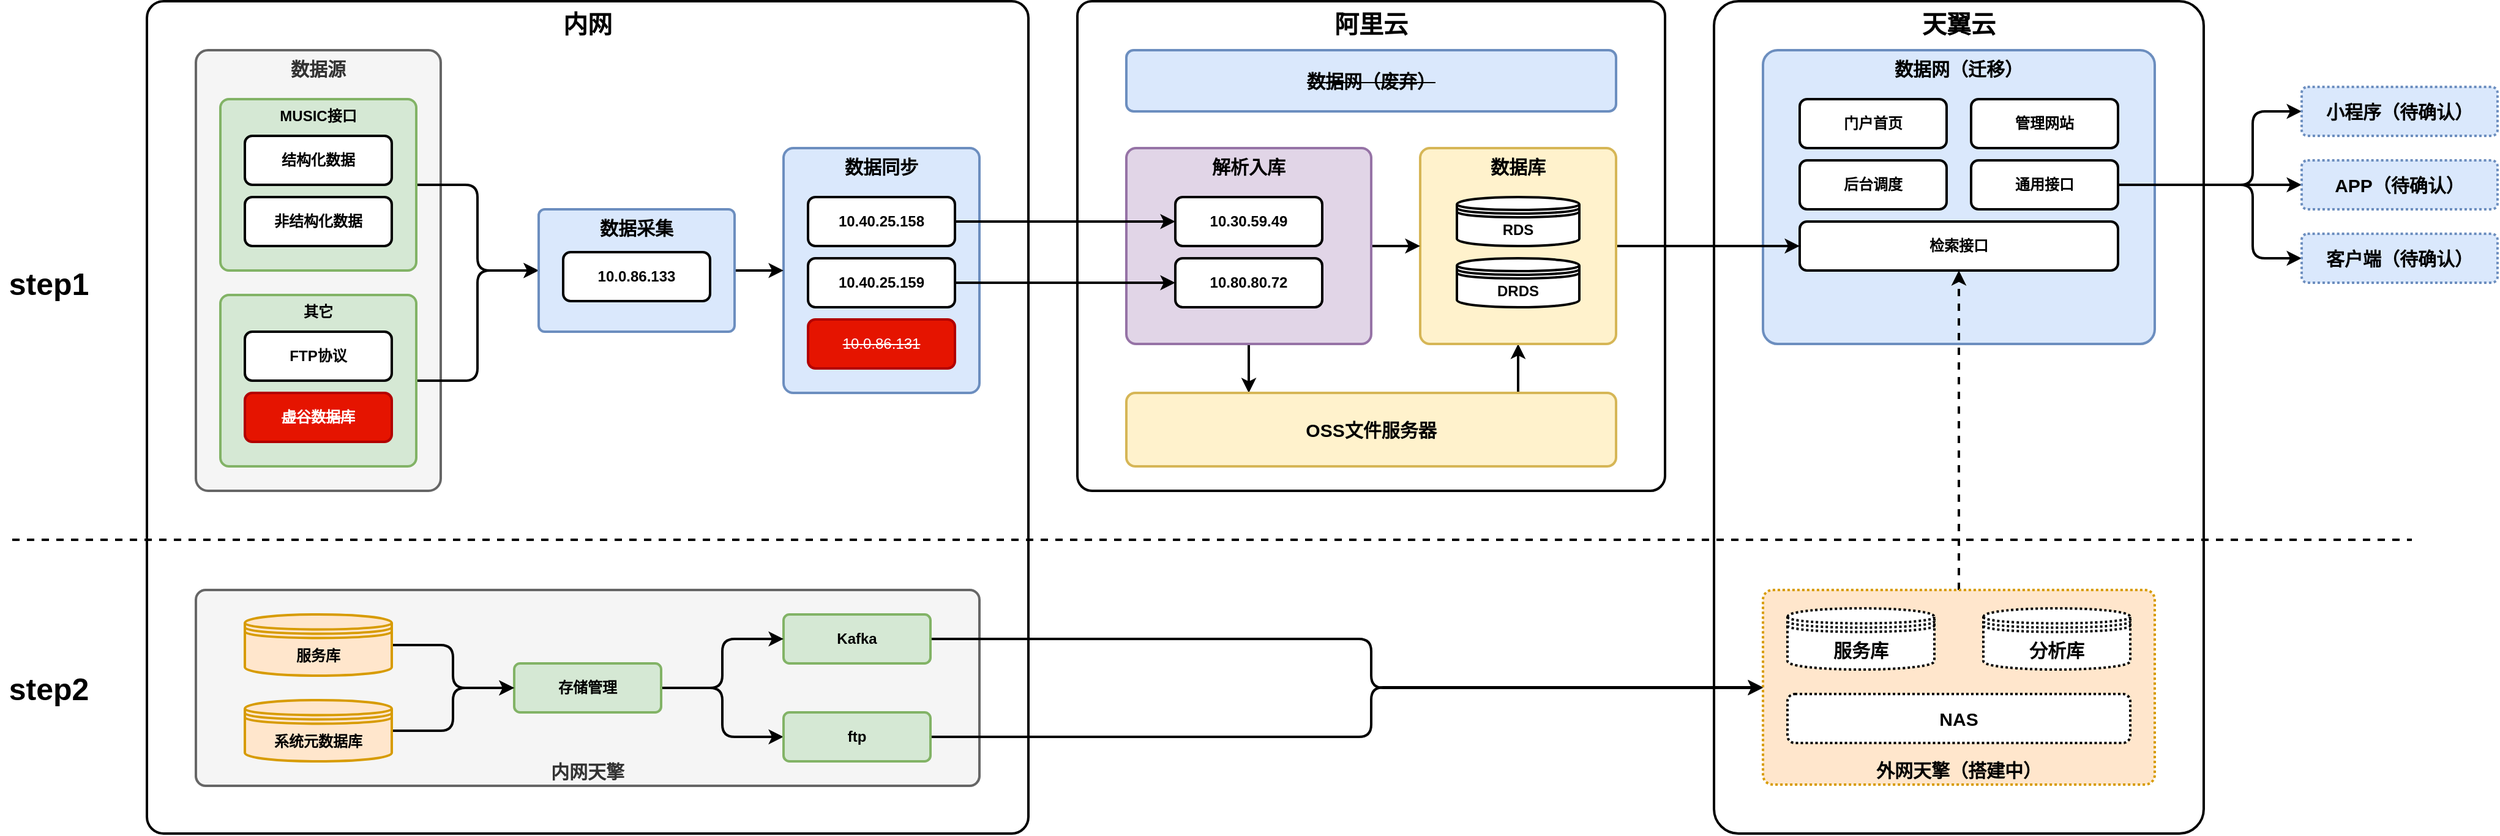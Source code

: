 <mxfile version="20.8.16" type="device"><diagram name="数据同步" id="z5IzpOUgO4CKzjh-HqYA"><mxGraphModel dx="4037" dy="2544" grid="1" gridSize="10" guides="1" tooltips="1" connect="1" arrows="1" fold="1" page="1" pageScale="1" pageWidth="827" pageHeight="1169" math="0" shadow="0"><root><mxCell id="0"/><mxCell id="1" parent="0"/><mxCell id="c9pMXWKw1Ru_UzASel5J-76" value="内网" style="rounded=1;whiteSpace=wrap;html=1;shadow=0;sketch=0;strokeWidth=2;fillColor=none;verticalAlign=top;fontStyle=1;arcSize=2;fontSize=20;" vertex="1" parent="1"><mxGeometry x="-920" width="720" height="680" as="geometry"/></mxCell><mxCell id="c9pMXWKw1Ru_UzASel5J-70" value="阿里云" style="rounded=1;whiteSpace=wrap;html=1;shadow=0;sketch=0;strokeWidth=2;fillColor=none;verticalAlign=top;fontStyle=1;arcSize=3;fontSize=20;" vertex="1" parent="1"><mxGeometry x="-160" width="480" height="400" as="geometry"/></mxCell><mxCell id="c9pMXWKw1Ru_UzASel5J-86" value="内网天擎" style="rounded=1;whiteSpace=wrap;html=1;fillColor=#f5f5f5;imageHeight=24;arcSize=5;verticalAlign=bottom;strokeColor=#666666;fontColor=#333333;strokeWidth=2;fontStyle=1;fontSize=15;" vertex="1" parent="1"><mxGeometry x="-880" y="481" width="640" height="160" as="geometry"/></mxCell><mxCell id="c9pMXWKw1Ru_UzASel5J-71" value="天翼云" style="rounded=1;whiteSpace=wrap;html=1;shadow=0;sketch=0;strokeWidth=2;fillColor=none;verticalAlign=top;fontStyle=1;arcSize=5;fontSize=20;" vertex="1" parent="1"><mxGeometry x="360" width="400" height="680" as="geometry"/></mxCell><mxCell id="c9pMXWKw1Ru_UzASel5J-9" value="数据源" style="rounded=1;whiteSpace=wrap;html=1;fillColor=#f5f5f5;imageHeight=24;arcSize=5;verticalAlign=top;strokeColor=#666666;fontColor=#333333;strokeWidth=2;fontStyle=1;fontSize=15;" vertex="1" parent="1"><mxGeometry x="-880" y="40" width="200" height="360" as="geometry"/></mxCell><mxCell id="c9pMXWKw1Ru_UzASel5J-154" style="edgeStyle=orthogonalEdgeStyle;rounded=1;sketch=0;orthogonalLoop=1;jettySize=auto;html=1;shadow=0;strokeWidth=2;fontSize=15;startArrow=none;startFill=0;endArrow=classic;endFill=1;" edge="1" parent="1" source="c9pMXWKw1Ru_UzASel5J-3" target="c9pMXWKw1Ru_UzASel5J-31"><mxGeometry relative="1" as="geometry"/></mxCell><mxCell id="c9pMXWKw1Ru_UzASel5J-3" value="MUSIC接口" style="rounded=1;whiteSpace=wrap;html=1;fillColor=#d5e8d4;imageHeight=24;arcSize=5;verticalAlign=top;strokeColor=#82b366;strokeWidth=2;fontStyle=1" vertex="1" parent="1"><mxGeometry x="-860" y="80" width="160" height="140" as="geometry"/></mxCell><mxCell id="c9pMXWKw1Ru_UzASel5J-1" value="结构化数据" style="rounded=1;whiteSpace=wrap;html=1;strokeWidth=2;fontStyle=1" vertex="1" parent="1"><mxGeometry x="-840" y="110" width="120" height="40" as="geometry"/></mxCell><mxCell id="c9pMXWKw1Ru_UzASel5J-2" value="非结构化数据" style="rounded=1;whiteSpace=wrap;html=1;strokeWidth=2;fontStyle=1" vertex="1" parent="1"><mxGeometry x="-840" y="160" width="120" height="40" as="geometry"/></mxCell><mxCell id="c9pMXWKw1Ru_UzASel5J-155" style="edgeStyle=orthogonalEdgeStyle;rounded=1;sketch=0;orthogonalLoop=1;jettySize=auto;html=1;entryX=0;entryY=0.5;entryDx=0;entryDy=0;shadow=0;strokeWidth=2;fontSize=15;startArrow=none;startFill=0;endArrow=classic;endFill=1;" edge="1" parent="1" source="c9pMXWKw1Ru_UzASel5J-4" target="c9pMXWKw1Ru_UzASel5J-31"><mxGeometry relative="1" as="geometry"/></mxCell><mxCell id="c9pMXWKw1Ru_UzASel5J-4" value="其它" style="rounded=1;whiteSpace=wrap;html=1;fillColor=#d5e8d4;imageHeight=24;arcSize=5;verticalAlign=top;strokeColor=#82b366;strokeWidth=2;fontStyle=1" vertex="1" parent="1"><mxGeometry x="-860" y="240" width="160" height="140" as="geometry"/></mxCell><mxCell id="c9pMXWKw1Ru_UzASel5J-5" value="FTP协议" style="rounded=1;whiteSpace=wrap;html=1;strokeWidth=2;fontStyle=1" vertex="1" parent="1"><mxGeometry x="-840" y="270" width="120" height="40" as="geometry"/></mxCell><mxCell id="c9pMXWKw1Ru_UzASel5J-6" value="数据同步" style="rounded=1;whiteSpace=wrap;html=1;fillColor=#dae8fc;imageHeight=24;arcSize=5;verticalAlign=top;strokeColor=#6c8ebf;strokeWidth=2;fontStyle=1;fontSize=15;" vertex="1" parent="1"><mxGeometry x="-400" y="120" width="160" height="200" as="geometry"/></mxCell><mxCell id="c9pMXWKw1Ru_UzASel5J-10" value="10.40.25.158" style="rounded=1;whiteSpace=wrap;html=1;strokeWidth=2;fontStyle=1" vertex="1" parent="1"><mxGeometry x="-380" y="160" width="120" height="40" as="geometry"/></mxCell><mxCell id="c9pMXWKw1Ru_UzASel5J-11" value="&lt;strike&gt;虚谷数据库&lt;/strike&gt;" style="rounded=1;whiteSpace=wrap;html=1;strokeWidth=2;fillColor=#e51400;fontColor=#ffffff;strokeColor=#B20000;fontStyle=1" vertex="1" parent="1"><mxGeometry x="-840" y="320" width="120" height="40" as="geometry"/></mxCell><mxCell id="c9pMXWKw1Ru_UzASel5J-13" value="&lt;strike&gt;10.0.86.131&lt;/strike&gt;" style="rounded=1;whiteSpace=wrap;html=1;strokeWidth=2;fillColor=#e51400;fontColor=#ffffff;strokeColor=#B20000;" vertex="1" parent="1"><mxGeometry x="-380" y="260" width="120" height="40" as="geometry"/></mxCell><mxCell id="c9pMXWKw1Ru_UzASel5J-156" style="edgeStyle=orthogonalEdgeStyle;rounded=1;sketch=0;orthogonalLoop=1;jettySize=auto;html=1;shadow=0;strokeWidth=2;fontSize=15;startArrow=none;startFill=0;endArrow=classic;endFill=1;" edge="1" parent="1" source="c9pMXWKw1Ru_UzASel5J-31" target="c9pMXWKw1Ru_UzASel5J-6"><mxGeometry relative="1" as="geometry"/></mxCell><mxCell id="c9pMXWKw1Ru_UzASel5J-31" value="数据采集" style="rounded=1;whiteSpace=wrap;html=1;fillColor=#dae8fc;imageHeight=24;arcSize=5;verticalAlign=top;strokeColor=#6c8ebf;strokeWidth=2;fontStyle=1;fontSize=15;" vertex="1" parent="1"><mxGeometry x="-600" y="170" width="160" height="100" as="geometry"/></mxCell><mxCell id="c9pMXWKw1Ru_UzASel5J-33" value="10.0.86.133" style="rounded=1;whiteSpace=wrap;html=1;strokeWidth=2;fontStyle=1" vertex="1" parent="1"><mxGeometry x="-580" y="205" width="120" height="40" as="geometry"/></mxCell><mxCell id="c9pMXWKw1Ru_UzASel5J-48" value="数据网（迁移）" style="rounded=1;whiteSpace=wrap;html=1;fillColor=#dae8fc;imageHeight=24;arcSize=5;verticalAlign=top;strokeColor=#6c8ebf;strokeWidth=2;fontStyle=1;fontSize=15;" vertex="1" parent="1"><mxGeometry x="400" y="40" width="320" height="240" as="geometry"/></mxCell><mxCell id="c9pMXWKw1Ru_UzASel5J-55" value="门户首页" style="rounded=1;whiteSpace=wrap;html=1;strokeWidth=2;flipV=0;fontStyle=1" vertex="1" parent="1"><mxGeometry x="430" y="80" width="120" height="40" as="geometry"/></mxCell><mxCell id="c9pMXWKw1Ru_UzASel5J-56" value="管理网站" style="rounded=1;whiteSpace=wrap;html=1;strokeWidth=2;flipV=0;fontStyle=1" vertex="1" parent="1"><mxGeometry x="570" y="80" width="120" height="40" as="geometry"/></mxCell><mxCell id="c9pMXWKw1Ru_UzASel5J-57" value="检索接口" style="rounded=1;whiteSpace=wrap;html=1;strokeWidth=2;flipV=0;fontStyle=1" vertex="1" parent="1"><mxGeometry x="430" y="180" width="260" height="40" as="geometry"/></mxCell><mxCell id="c9pMXWKw1Ru_UzASel5J-58" value="后台调度" style="rounded=1;whiteSpace=wrap;html=1;strokeWidth=2;flipV=0;fontStyle=1" vertex="1" parent="1"><mxGeometry x="430" y="130" width="120" height="40" as="geometry"/></mxCell><mxCell id="c9pMXWKw1Ru_UzASel5J-135" style="edgeStyle=orthogonalEdgeStyle;rounded=1;sketch=0;orthogonalLoop=1;jettySize=auto;html=1;entryX=0;entryY=0.5;entryDx=0;entryDy=0;shadow=0;strokeWidth=2;fontSize=25;endArrow=classic;endFill=1;" edge="1" parent="1" target="c9pMXWKw1Ru_UzASel5J-61"><mxGeometry relative="1" as="geometry"><mxPoint x="690" y="150" as="sourcePoint"/><Array as="points"><mxPoint x="800" y="150"/><mxPoint x="800" y="90"/></Array></mxGeometry></mxCell><mxCell id="c9pMXWKw1Ru_UzASel5J-136" style="edgeStyle=orthogonalEdgeStyle;rounded=1;sketch=0;orthogonalLoop=1;jettySize=auto;html=1;shadow=0;strokeWidth=2;fontSize=25;endArrow=classic;endFill=1;exitX=1;exitY=0.5;exitDx=0;exitDy=0;" edge="1" parent="1" source="c9pMXWKw1Ru_UzASel5J-59" target="c9pMXWKw1Ru_UzASel5J-62"><mxGeometry relative="1" as="geometry"><mxPoint x="690" y="140" as="sourcePoint"/><Array as="points"/></mxGeometry></mxCell><mxCell id="c9pMXWKw1Ru_UzASel5J-137" style="edgeStyle=orthogonalEdgeStyle;rounded=1;sketch=0;orthogonalLoop=1;jettySize=auto;html=1;entryX=0;entryY=0.5;entryDx=0;entryDy=0;shadow=0;strokeWidth=2;fontSize=25;endArrow=classic;endFill=1;" edge="1" parent="1" target="c9pMXWKw1Ru_UzASel5J-63"><mxGeometry relative="1" as="geometry"><mxPoint x="690" y="150" as="sourcePoint"/><Array as="points"><mxPoint x="800" y="150"/><mxPoint x="800" y="210"/></Array></mxGeometry></mxCell><mxCell id="c9pMXWKw1Ru_UzASel5J-59" value="通用接口" style="rounded=1;whiteSpace=wrap;html=1;strokeWidth=2;flipV=0;fontStyle=1" vertex="1" parent="1"><mxGeometry x="570" y="130" width="120" height="40" as="geometry"/></mxCell><mxCell id="c9pMXWKw1Ru_UzASel5J-61" value="小程序（待确认）" style="rounded=1;whiteSpace=wrap;html=1;fillColor=#dae8fc;imageHeight=24;arcSize=12;verticalAlign=middle;strokeColor=#6c8ebf;strokeWidth=2;fontStyle=1;dashed=1;fontSize=15;dashPattern=1 1;" vertex="1" parent="1"><mxGeometry x="840" y="70" width="160" height="40" as="geometry"/></mxCell><mxCell id="c9pMXWKw1Ru_UzASel5J-62" value="APP（待确认）" style="rounded=1;whiteSpace=wrap;html=1;fillColor=#dae8fc;imageHeight=24;arcSize=12;verticalAlign=middle;strokeColor=#6c8ebf;strokeWidth=2;fontStyle=1;dashed=1;fontSize=15;dashPattern=1 1;" vertex="1" parent="1"><mxGeometry x="840" y="130" width="160" height="40" as="geometry"/></mxCell><mxCell id="c9pMXWKw1Ru_UzASel5J-63" value="客户端（待确认）" style="rounded=1;whiteSpace=wrap;html=1;fillColor=#dae8fc;imageHeight=24;arcSize=12;verticalAlign=middle;strokeColor=#6c8ebf;strokeWidth=2;fontStyle=1;dashed=1;fontSize=15;dashPattern=1 1;" vertex="1" parent="1"><mxGeometry x="840" y="190" width="160" height="40" as="geometry"/></mxCell><mxCell id="c9pMXWKw1Ru_UzASel5J-82" style="edgeStyle=orthogonalEdgeStyle;rounded=1;sketch=0;orthogonalLoop=1;jettySize=auto;html=1;entryX=0.5;entryY=1;entryDx=0;entryDy=0;shadow=0;strokeWidth=2;fontSize=20;endArrow=classic;endFill=1;dashed=1;" edge="1" parent="1" source="c9pMXWKw1Ru_UzASel5J-79" target="c9pMXWKw1Ru_UzASel5J-57"><mxGeometry relative="1" as="geometry"/></mxCell><mxCell id="c9pMXWKw1Ru_UzASel5J-79" value="外网天擎（搭建中）" style="rounded=1;whiteSpace=wrap;html=1;fillColor=#ffe6cc;imageHeight=24;arcSize=5;verticalAlign=bottom;strokeColor=#d79b00;strokeWidth=2;fontStyle=1;dashed=1;fontSize=15;dashPattern=1 1;" vertex="1" parent="1"><mxGeometry x="400" y="481" width="320" height="159" as="geometry"/></mxCell><mxCell id="c9pMXWKw1Ru_UzASel5J-84" style="edgeStyle=orthogonalEdgeStyle;rounded=1;sketch=0;orthogonalLoop=1;jettySize=auto;html=1;shadow=0;strokeWidth=2;fontSize=15;endArrow=classic;endFill=1;" edge="1" parent="1" source="c9pMXWKw1Ru_UzASel5J-83" target="c9pMXWKw1Ru_UzASel5J-79"><mxGeometry relative="1" as="geometry"><Array as="points"><mxPoint x="80" y="521"/><mxPoint x="80" y="561"/></Array></mxGeometry></mxCell><mxCell id="c9pMXWKw1Ru_UzASel5J-83" value="Kafka" style="rounded=1;whiteSpace=wrap;html=1;fillColor=#d5e8d4;imageHeight=24;arcSize=12;verticalAlign=middle;strokeColor=#82b366;strokeWidth=2;fontStyle=1" vertex="1" parent="1"><mxGeometry x="-400" y="501" width="120" height="40" as="geometry"/></mxCell><mxCell id="c9pMXWKw1Ru_UzASel5J-87" value="" style="endArrow=none;html=1;rounded=1;shadow=0;dashed=1;sketch=0;strokeWidth=2;fontSize=15;" edge="1" parent="1"><mxGeometry width="50" height="50" relative="1" as="geometry"><mxPoint x="-1030" y="440" as="sourcePoint"/><mxPoint x="930" y="440" as="targetPoint"/></mxGeometry></mxCell><mxCell id="c9pMXWKw1Ru_UzASel5J-88" value="step1" style="rounded=0;whiteSpace=wrap;html=1;shadow=0;dashed=1;dashPattern=1 1;sketch=0;strokeWidth=2;fontSize=25;fillColor=none;fontStyle=1;strokeColor=none;" vertex="1" parent="1"><mxGeometry x="-1040" y="110" width="80" height="240" as="geometry"/></mxCell><mxCell id="c9pMXWKw1Ru_UzASel5J-89" value="step2" style="rounded=0;whiteSpace=wrap;html=1;shadow=0;dashed=1;dashPattern=1 1;sketch=0;strokeWidth=2;fontSize=25;fillColor=none;fontStyle=1;strokeColor=none;" vertex="1" parent="1"><mxGeometry x="-1040" y="461" width="80" height="200" as="geometry"/></mxCell><mxCell id="c9pMXWKw1Ru_UzASel5J-93" style="edgeStyle=orthogonalEdgeStyle;rounded=1;sketch=0;orthogonalLoop=1;jettySize=auto;html=1;shadow=0;strokeWidth=2;fontSize=25;endArrow=classic;endFill=1;" edge="1" parent="1" source="c9pMXWKw1Ru_UzASel5J-90" target="c9pMXWKw1Ru_UzASel5J-83"><mxGeometry relative="1" as="geometry"/></mxCell><mxCell id="c9pMXWKw1Ru_UzASel5J-147" style="edgeStyle=orthogonalEdgeStyle;rounded=1;sketch=0;orthogonalLoop=1;jettySize=auto;html=1;shadow=0;strokeWidth=2;fontSize=15;startArrow=none;startFill=0;endArrow=classic;endFill=1;" edge="1" parent="1" source="c9pMXWKw1Ru_UzASel5J-90" target="c9pMXWKw1Ru_UzASel5J-146"><mxGeometry relative="1" as="geometry"/></mxCell><mxCell id="c9pMXWKw1Ru_UzASel5J-90" value="存储管理" style="rounded=1;whiteSpace=wrap;html=1;fillColor=#d5e8d4;imageHeight=24;arcSize=12;verticalAlign=middle;strokeColor=#82b366;strokeWidth=2;fontStyle=1" vertex="1" parent="1"><mxGeometry x="-620" y="541" width="120" height="40" as="geometry"/></mxCell><mxCell id="c9pMXWKw1Ru_UzASel5J-92" style="edgeStyle=orthogonalEdgeStyle;rounded=1;sketch=0;orthogonalLoop=1;jettySize=auto;html=1;shadow=0;strokeWidth=2;fontSize=25;endArrow=classic;endFill=1;" edge="1" parent="1" source="c9pMXWKw1Ru_UzASel5J-91" target="c9pMXWKw1Ru_UzASel5J-90"><mxGeometry relative="1" as="geometry"/></mxCell><mxCell id="c9pMXWKw1Ru_UzASel5J-91" value="服务库" style="shape=datastore;whiteSpace=wrap;html=1;fillColor=#ffe6cc;strokeColor=#d79b00;strokeWidth=2;fontStyle=1" vertex="1" parent="1"><mxGeometry x="-840" y="501" width="120" height="50" as="geometry"/></mxCell><mxCell id="c9pMXWKw1Ru_UzASel5J-95" style="edgeStyle=orthogonalEdgeStyle;rounded=1;sketch=0;orthogonalLoop=1;jettySize=auto;html=1;entryX=0;entryY=0.5;entryDx=0;entryDy=0;shadow=0;strokeWidth=2;fontSize=25;endArrow=classic;endFill=1;" edge="1" parent="1" source="c9pMXWKw1Ru_UzASel5J-94" target="c9pMXWKw1Ru_UzASel5J-90"><mxGeometry relative="1" as="geometry"/></mxCell><mxCell id="c9pMXWKw1Ru_UzASel5J-94" value="系统元数据库" style="shape=datastore;whiteSpace=wrap;html=1;fillColor=#ffe6cc;strokeColor=#d79b00;strokeWidth=2;fontStyle=1" vertex="1" parent="1"><mxGeometry x="-840" y="571" width="120" height="50" as="geometry"/></mxCell><mxCell id="c9pMXWKw1Ru_UzASel5J-100" value="服务库" style="shape=datastore;whiteSpace=wrap;html=1;strokeWidth=2;fontStyle=1;dashed=1;dashPattern=1 1;fontSize=15;" vertex="1" parent="1"><mxGeometry x="420" y="496" width="120" height="50" as="geometry"/></mxCell><mxCell id="c9pMXWKw1Ru_UzASel5J-122" style="edgeStyle=orthogonalEdgeStyle;rounded=1;sketch=0;orthogonalLoop=1;jettySize=auto;html=1;shadow=0;strokeWidth=2;fontSize=25;endArrow=classic;endFill=1;" edge="1" parent="1" source="c9pMXWKw1Ru_UzASel5J-101" target="c9pMXWKw1Ru_UzASel5J-57"><mxGeometry relative="1" as="geometry"/></mxCell><mxCell id="c9pMXWKw1Ru_UzASel5J-142" style="edgeStyle=orthogonalEdgeStyle;rounded=1;sketch=0;orthogonalLoop=1;jettySize=auto;html=1;entryX=0.8;entryY=0.012;entryDx=0;entryDy=0;entryPerimeter=0;shadow=0;strokeWidth=2;fontSize=15;endArrow=none;endFill=0;startArrow=classic;startFill=1;" edge="1" parent="1" source="c9pMXWKw1Ru_UzASel5J-101" target="c9pMXWKw1Ru_UzASel5J-131"><mxGeometry relative="1" as="geometry"/></mxCell><mxCell id="c9pMXWKw1Ru_UzASel5J-101" value="数据库" style="rounded=1;whiteSpace=wrap;html=1;fillColor=#fff2cc;imageHeight=24;arcSize=5;verticalAlign=top;strokeColor=#d6b656;strokeWidth=2;fontStyle=1;fontSize=15;" vertex="1" parent="1"><mxGeometry x="120" y="120" width="160" height="160" as="geometry"/></mxCell><mxCell id="c9pMXWKw1Ru_UzASel5J-19" value="DRDS" style="shape=datastore;whiteSpace=wrap;html=1;strokeWidth=2;fontStyle=1" vertex="1" parent="1"><mxGeometry x="150" y="210" width="100" height="40" as="geometry"/></mxCell><mxCell id="c9pMXWKw1Ru_UzASel5J-20" value="RDS" style="shape=datastore;whiteSpace=wrap;html=1;strokeWidth=2;fontStyle=1" vertex="1" parent="1"><mxGeometry x="150" y="160" width="100" height="40" as="geometry"/></mxCell><mxCell id="c9pMXWKw1Ru_UzASel5J-134" style="edgeStyle=orthogonalEdgeStyle;rounded=1;sketch=0;orthogonalLoop=1;jettySize=auto;html=1;shadow=0;strokeWidth=2;fontSize=25;endArrow=classic;endFill=1;" edge="1" parent="1" source="c9pMXWKw1Ru_UzASel5J-14" target="c9pMXWKw1Ru_UzASel5J-101"><mxGeometry relative="1" as="geometry"/></mxCell><mxCell id="c9pMXWKw1Ru_UzASel5J-141" style="edgeStyle=orthogonalEdgeStyle;rounded=1;sketch=0;orthogonalLoop=1;jettySize=auto;html=1;shadow=0;strokeWidth=2;fontSize=15;endArrow=classic;endFill=1;" edge="1" parent="1" source="c9pMXWKw1Ru_UzASel5J-14" target="c9pMXWKw1Ru_UzASel5J-131"><mxGeometry relative="1" as="geometry"><Array as="points"><mxPoint x="-20" y="360"/><mxPoint x="-20" y="360"/></Array></mxGeometry></mxCell><mxCell id="c9pMXWKw1Ru_UzASel5J-14" value="解析入库" style="rounded=1;whiteSpace=wrap;html=1;fillColor=#e1d5e7;imageHeight=24;arcSize=5;verticalAlign=top;strokeColor=#9673a6;strokeWidth=2;fontStyle=1;fontSize=15;" vertex="1" parent="1"><mxGeometry x="-120" y="120" width="200" height="160" as="geometry"/></mxCell><mxCell id="c9pMXWKw1Ru_UzASel5J-124" value="10.30.59.49" style="rounded=1;whiteSpace=wrap;html=1;strokeWidth=2;fontStyle=1" vertex="1" parent="1"><mxGeometry x="-80" y="160" width="120" height="40" as="geometry"/></mxCell><mxCell id="c9pMXWKw1Ru_UzASel5J-125" value="10.80.80.72" style="rounded=1;whiteSpace=wrap;html=1;strokeWidth=2;fontStyle=1" vertex="1" parent="1"><mxGeometry x="-80" y="210" width="120" height="40" as="geometry"/></mxCell><mxCell id="c9pMXWKw1Ru_UzASel5J-127" style="edgeStyle=orthogonalEdgeStyle;rounded=1;sketch=0;orthogonalLoop=1;jettySize=auto;html=1;shadow=0;strokeWidth=2;fontSize=25;endArrow=classic;endFill=1;" edge="1" parent="1" source="c9pMXWKw1Ru_UzASel5J-10" target="c9pMXWKw1Ru_UzASel5J-124"><mxGeometry relative="1" as="geometry"/></mxCell><mxCell id="c9pMXWKw1Ru_UzASel5J-126" style="edgeStyle=orthogonalEdgeStyle;rounded=1;sketch=0;orthogonalLoop=1;jettySize=auto;html=1;shadow=0;strokeWidth=2;fontSize=25;endArrow=classic;endFill=1;exitX=1;exitY=0.5;exitDx=0;exitDy=0;" edge="1" parent="1" source="c9pMXWKw1Ru_UzASel5J-157" target="c9pMXWKw1Ru_UzASel5J-125"><mxGeometry relative="1" as="geometry"><mxPoint x="-260" y="250" as="sourcePoint"/></mxGeometry></mxCell><mxCell id="c9pMXWKw1Ru_UzASel5J-129" value="&lt;strike style=&quot;font-size: 15px;&quot;&gt;数据网（废弃）&lt;/strike&gt;" style="rounded=1;whiteSpace=wrap;html=1;fillColor=#dae8fc;imageHeight=24;arcSize=12;verticalAlign=middle;strokeColor=#6c8ebf;strokeWidth=2;fontStyle=1;fontSize=15;" vertex="1" parent="1"><mxGeometry x="-120" y="40" width="400" height="50" as="geometry"/></mxCell><mxCell id="c9pMXWKw1Ru_UzASel5J-131" value="OSS文件服务器" style="rounded=1;whiteSpace=wrap;html=1;fillColor=#fff2cc;imageHeight=24;arcSize=12;verticalAlign=middle;strokeColor=#d6b656;strokeWidth=2;fontStyle=1;fontSize=15;" vertex="1" parent="1"><mxGeometry x="-120" y="320" width="400" height="60" as="geometry"/></mxCell><mxCell id="c9pMXWKw1Ru_UzASel5J-138" value="分析库" style="shape=datastore;whiteSpace=wrap;html=1;strokeWidth=2;fontStyle=1;dashed=1;dashPattern=1 1;fontSize=15;" vertex="1" parent="1"><mxGeometry x="580" y="496" width="120" height="50" as="geometry"/></mxCell><mxCell id="c9pMXWKw1Ru_UzASel5J-140" value="NAS" style="rounded=1;whiteSpace=wrap;html=1;strokeWidth=2;flipV=0;fontStyle=1;fontSize=15;dashed=1;dashPattern=1 1;" vertex="1" parent="1"><mxGeometry x="420" y="566" width="280" height="40" as="geometry"/></mxCell><mxCell id="c9pMXWKw1Ru_UzASel5J-148" style="edgeStyle=orthogonalEdgeStyle;rounded=1;sketch=0;orthogonalLoop=1;jettySize=auto;html=1;entryX=0;entryY=0.5;entryDx=0;entryDy=0;shadow=0;strokeWidth=2;fontSize=15;startArrow=none;startFill=0;endArrow=classic;endFill=1;" edge="1" parent="1" source="c9pMXWKw1Ru_UzASel5J-146" target="c9pMXWKw1Ru_UzASel5J-79"><mxGeometry relative="1" as="geometry"><Array as="points"><mxPoint x="80" y="601"/><mxPoint x="80" y="561"/></Array></mxGeometry></mxCell><mxCell id="c9pMXWKw1Ru_UzASel5J-146" value="ftp" style="rounded=1;whiteSpace=wrap;html=1;fillColor=#d5e8d4;imageHeight=24;arcSize=12;verticalAlign=middle;strokeColor=#82b366;strokeWidth=2;fontStyle=1" vertex="1" parent="1"><mxGeometry x="-400" y="581" width="120" height="40" as="geometry"/></mxCell><mxCell id="c9pMXWKw1Ru_UzASel5J-157" value="10.40.25.159" style="rounded=1;whiteSpace=wrap;html=1;strokeWidth=2;fontStyle=1" vertex="1" parent="1"><mxGeometry x="-380" y="210" width="120" height="40" as="geometry"/></mxCell></root></mxGraphModel></diagram></mxfile>